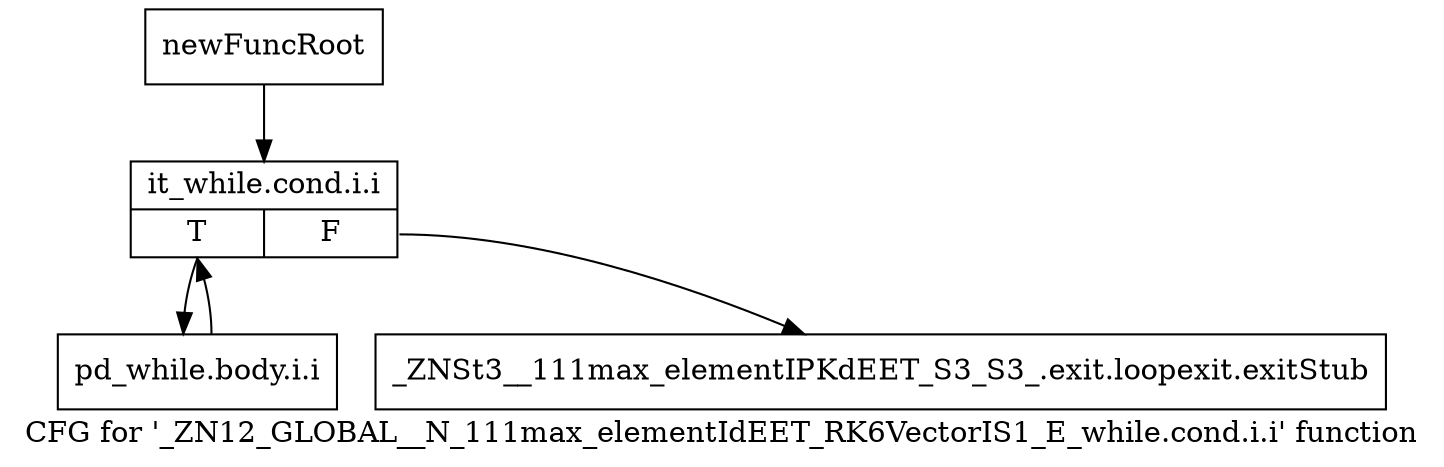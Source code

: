 digraph "CFG for '_ZN12_GLOBAL__N_111max_elementIdEET_RK6VectorIS1_E_while.cond.i.i' function" {
	label="CFG for '_ZN12_GLOBAL__N_111max_elementIdEET_RK6VectorIS1_E_while.cond.i.i' function";

	Node0x93f07d0 [shape=record,label="{newFuncRoot}"];
	Node0x93f07d0 -> Node0x93f0870;
	Node0x93f0820 [shape=record,label="{_ZNSt3__111max_elementIPKdEET_S3_S3_.exit.loopexit.exitStub}"];
	Node0x93f0870 [shape=record,label="{it_while.cond.i.i|{<s0>T|<s1>F}}"];
	Node0x93f0870:s0 -> Node0x93f08c0;
	Node0x93f0870:s1 -> Node0x93f0820;
	Node0x93f08c0 [shape=record,label="{pd_while.body.i.i}"];
	Node0x93f08c0 -> Node0x93f0870;
}
